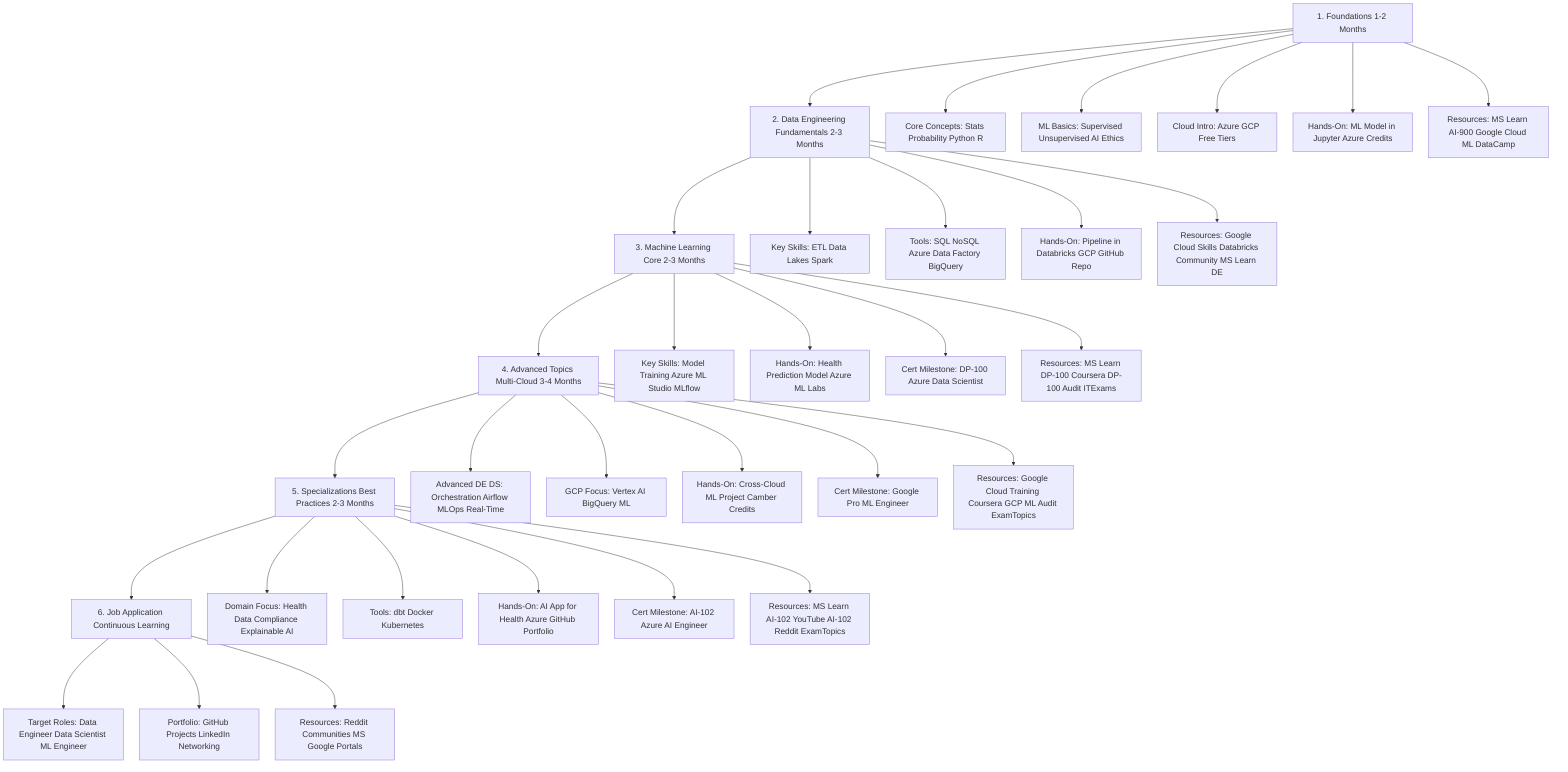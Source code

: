 %%{init: {"flowchart": {"rankSpacing": 140, "nodeSpacing": 35}, "themeVariables": {"fontSize": "18px"}}}%%

graph TD
    A[1. Foundations 1-2 Months] --> B[2. Data Engineering Fundamentals 2-3 Months]
    B --> C[3. Machine Learning Core 2-3 Months]
    C --> D[4. Advanced Topics Multi-Cloud 3-4 Months]
    D --> E[5. Specializations Best Practices 2-3 Months]
    E --> F[6. Job Application Continuous Learning]

    A --> A1[Core Concepts: Stats Probability Python R]
    A --> A2[ML Basics: Supervised Unsupervised AI Ethics]
    A --> A3[Cloud Intro: Azure GCP Free Tiers]
    A --> A4[Hands-On: ML Model in Jupyter Azure Credits]
    A --> A5[Resources: MS Learn AI-900 Google Cloud ML DataCamp]

    B --> B1[Key Skills: ETL Data Lakes Spark]
    B --> B2[Tools: SQL NoSQL Azure Data Factory BigQuery]
    B --> B3[Hands-On: Pipeline in Databricks GCP GitHub Repo]
    B --> B4[Resources: Google Cloud Skills Databricks Community MS Learn DE]

    C --> C1[Key Skills: Model Training Azure ML Studio MLflow]
    C --> C2[Hands-On: Health Prediction Model Azure ML Labs]
    C --> C3[Cert Milestone: DP-100 Azure Data Scientist]
    C --> C4[Resources: MS Learn DP-100 Coursera DP-100 Audit ITExams]

    D --> D1[Advanced DE DS: Orchestration Airflow MLOps Real-Time]
    D --> D2[GCP Focus: Vertex AI BigQuery ML]
    D --> D3[Hands-On: Cross-Cloud ML Project Camber Credits]
    D --> D4[Cert Milestone: Google Pro ML Engineer]
    D --> D5[Resources: Google Cloud Training Coursera GCP ML Audit ExamTopics]

    E --> E1[Domain Focus: Health Data Compliance Explainable AI]
    E --> E2[Tools: dbt Docker Kubernetes]
    E --> E3[Hands-On: AI App for Health Azure GitHub Portfolio]
    E --> E4[Cert Milestone: AI-102 Azure AI Engineer]
    E --> E5[Resources: MS Learn AI-102 YouTube AI-102 Reddit ExamTopics]

    F --> F1[Target Roles: Data Engineer Data Scientist ML Engineer]
    F --> F2[Portfolio: GitHub Projects LinkedIn Networking]
    F --> F3[Resources: Reddit Communities MS Google Portals]